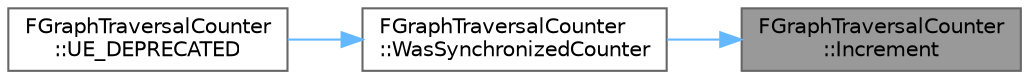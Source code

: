 digraph "FGraphTraversalCounter::Increment"
{
 // INTERACTIVE_SVG=YES
 // LATEX_PDF_SIZE
  bgcolor="transparent";
  edge [fontname=Helvetica,fontsize=10,labelfontname=Helvetica,labelfontsize=10];
  node [fontname=Helvetica,fontsize=10,shape=box,height=0.2,width=0.4];
  rankdir="RL";
  Node1 [id="Node000001",label="FGraphTraversalCounter\l::Increment",height=0.2,width=0.4,color="gray40", fillcolor="grey60", style="filled", fontcolor="black",tooltip="Increases the internal counter, and refreshes the current global frame counter."];
  Node1 -> Node2 [id="edge1_Node000001_Node000002",dir="back",color="steelblue1",style="solid",tooltip=" "];
  Node2 [id="Node000002",label="FGraphTraversalCounter\l::WasSynchronizedCounter",height=0.2,width=0.4,color="grey40", fillcolor="white", style="filled",URL="$d3/d00/structFGraphTraversalCounter.html#a26c5248acf1874d8ce6fd0fc67edde0d",tooltip="Check if this counter is either synchronized with another or is one update behind."];
  Node2 -> Node3 [id="edge2_Node000002_Node000003",dir="back",color="steelblue1",style="solid",tooltip=" "];
  Node3 [id="Node000003",label="FGraphTraversalCounter\l::UE_DEPRECATED",height=0.2,width=0.4,color="grey40", fillcolor="white", style="filled",URL="$d3/d00/structFGraphTraversalCounter.html#a19268ccbbae18e1ef9ad3e573331c714",tooltip=" "];
}
